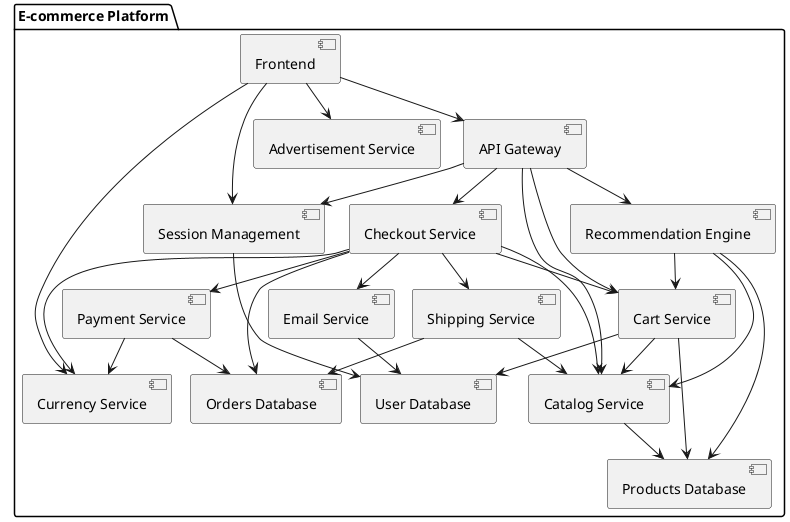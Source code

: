 @startuml
!pragma layout smetana

package "E-commerce Platform" {
  [Frontend] as Frontend
  [API Gateway] as API
  [Catalog Service] as Catalog
  [Cart Service] as Cart
  [Checkout Service] as Checkout
  [Payment Service] as Payment
  [Shipping Service] as Shipping
  [Currency Service] as Currency
  [Recommendation Engine] as Recommendation
  [Advertisement Service] as Ads
  [Email Service] as Email
  [Session Management] as SessionManagement
  [Products Database] as ProductsDB
  [Orders Database] as OrderDB
  [User Database] as UserDB

  ' User interface interaction
  Frontend --> API
  Frontend --> SessionManagement
  Frontend --> Ads
  Frontend --> Currency

  ' API dispatching to services
  API --> Catalog
  API --> Cart
  API --> Checkout
  API --> Recommendation
  API --> SessionManagement

  ' Catalog reads from products
  Catalog --> ProductsDB

  ' Cart interacts with product info and user info
  Cart --> Catalog
  Cart --> ProductsDB
  Cart --> UserDB

  ' Checkout orchestrates payment, shipping, etc.
  Checkout --> Cart
  Checkout --> Catalog
  Checkout --> Payment
  Checkout --> Shipping
  Checkout --> Email
  Checkout --> OrderDB
  Checkout --> Currency

  ' Payment interacts with currency and order record
  Payment --> Currency
  Payment --> OrderDB

  ' Shipping needs item info and order data
  Shipping --> Catalog
  Shipping --> OrderDB

  ' Email needs user contact info
  Email --> UserDB

  ' Recommendations depend on cart and products
  Recommendation --> Cart
  Recommendation --> Catalog
  Recommendation --> ProductsDB

  ' Session manager handles user tracking
  SessionManagement --> UserDB
}

@enduml
